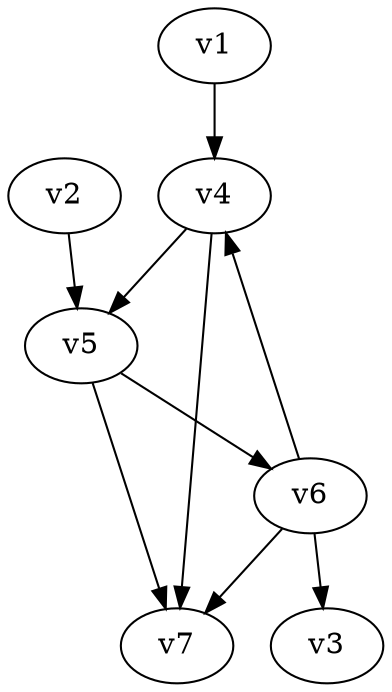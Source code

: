digraph mercedes_0 {
overall_factor=1;
multiplicity_factor=1;
v1;
v2;
v3;
v4 [int_id="V_4_SCALAR_0000"];
v5 [int_id="V_4_SCALAR_0000"];
v6 [int_id="V_4_SCALAR_0000"];
v7 [int_id="V_3_SCALAR_000"];
v1 -> v4 [pdg=1000, name=p1, mom=p1];
v2 -> v5 [pdg=1000, name=p2, mom=p2];
v6 -> v3 [pdg=1000, name=p3, mom=p3];
v4 -> v5 [pdg=1000, name=q1];
v5 -> v6 [pdg=1000, name=q2, lmb_index=0];
v6 -> v4 [pdg=1000, name=q3];
v4 -> v7 [pdg=1000, name=q4];
v5 -> v7 [pdg=1000, name=q5, lmb_index=1];
v6 -> v7 [pdg=1000, name=q6, lmb_index=2];
}
